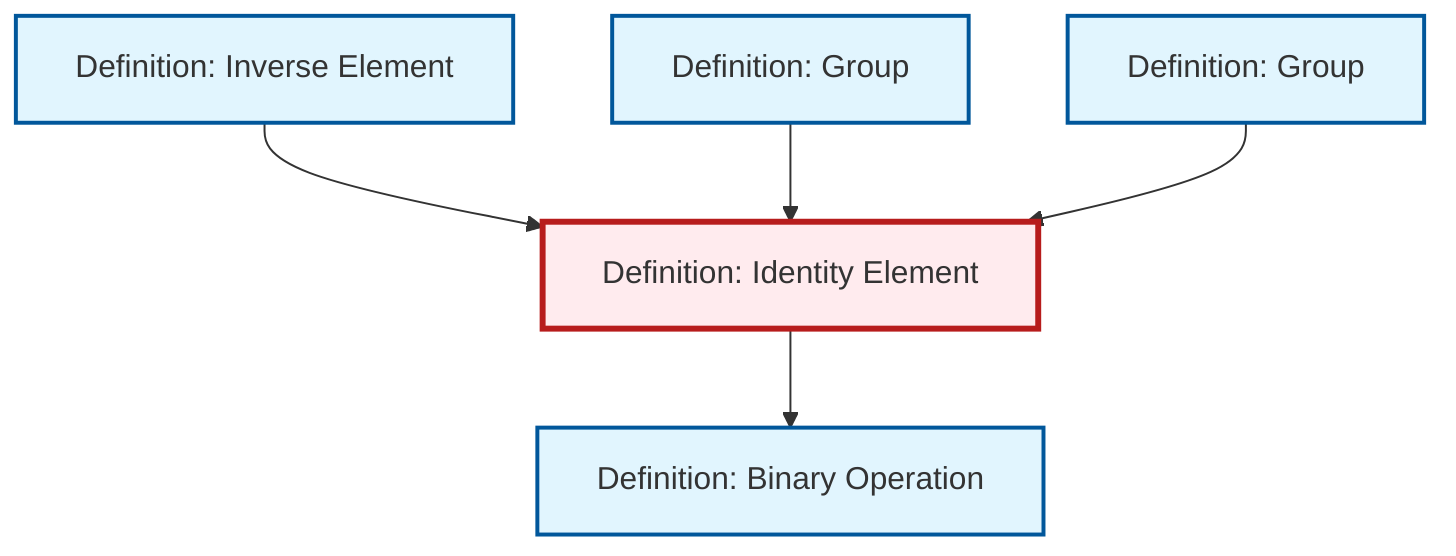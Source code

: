 graph TD
    classDef definition fill:#e1f5fe,stroke:#01579b,stroke-width:2px
    classDef theorem fill:#f3e5f5,stroke:#4a148c,stroke-width:2px
    classDef axiom fill:#fff3e0,stroke:#e65100,stroke-width:2px
    classDef example fill:#e8f5e9,stroke:#1b5e20,stroke-width:2px
    classDef current fill:#ffebee,stroke:#b71c1c,stroke-width:3px
    def-identity-element["Definition: Identity Element"]:::definition
    def-binary-operation["Definition: Binary Operation"]:::definition
    def-group-example["Definition: Group"]:::definition
    def-inverse-element["Definition: Inverse Element"]:::definition
    def-group["Definition: Group"]:::definition
    def-identity-element --> def-binary-operation
    def-inverse-element --> def-identity-element
    def-group --> def-identity-element
    def-group-example --> def-identity-element
    class def-identity-element current